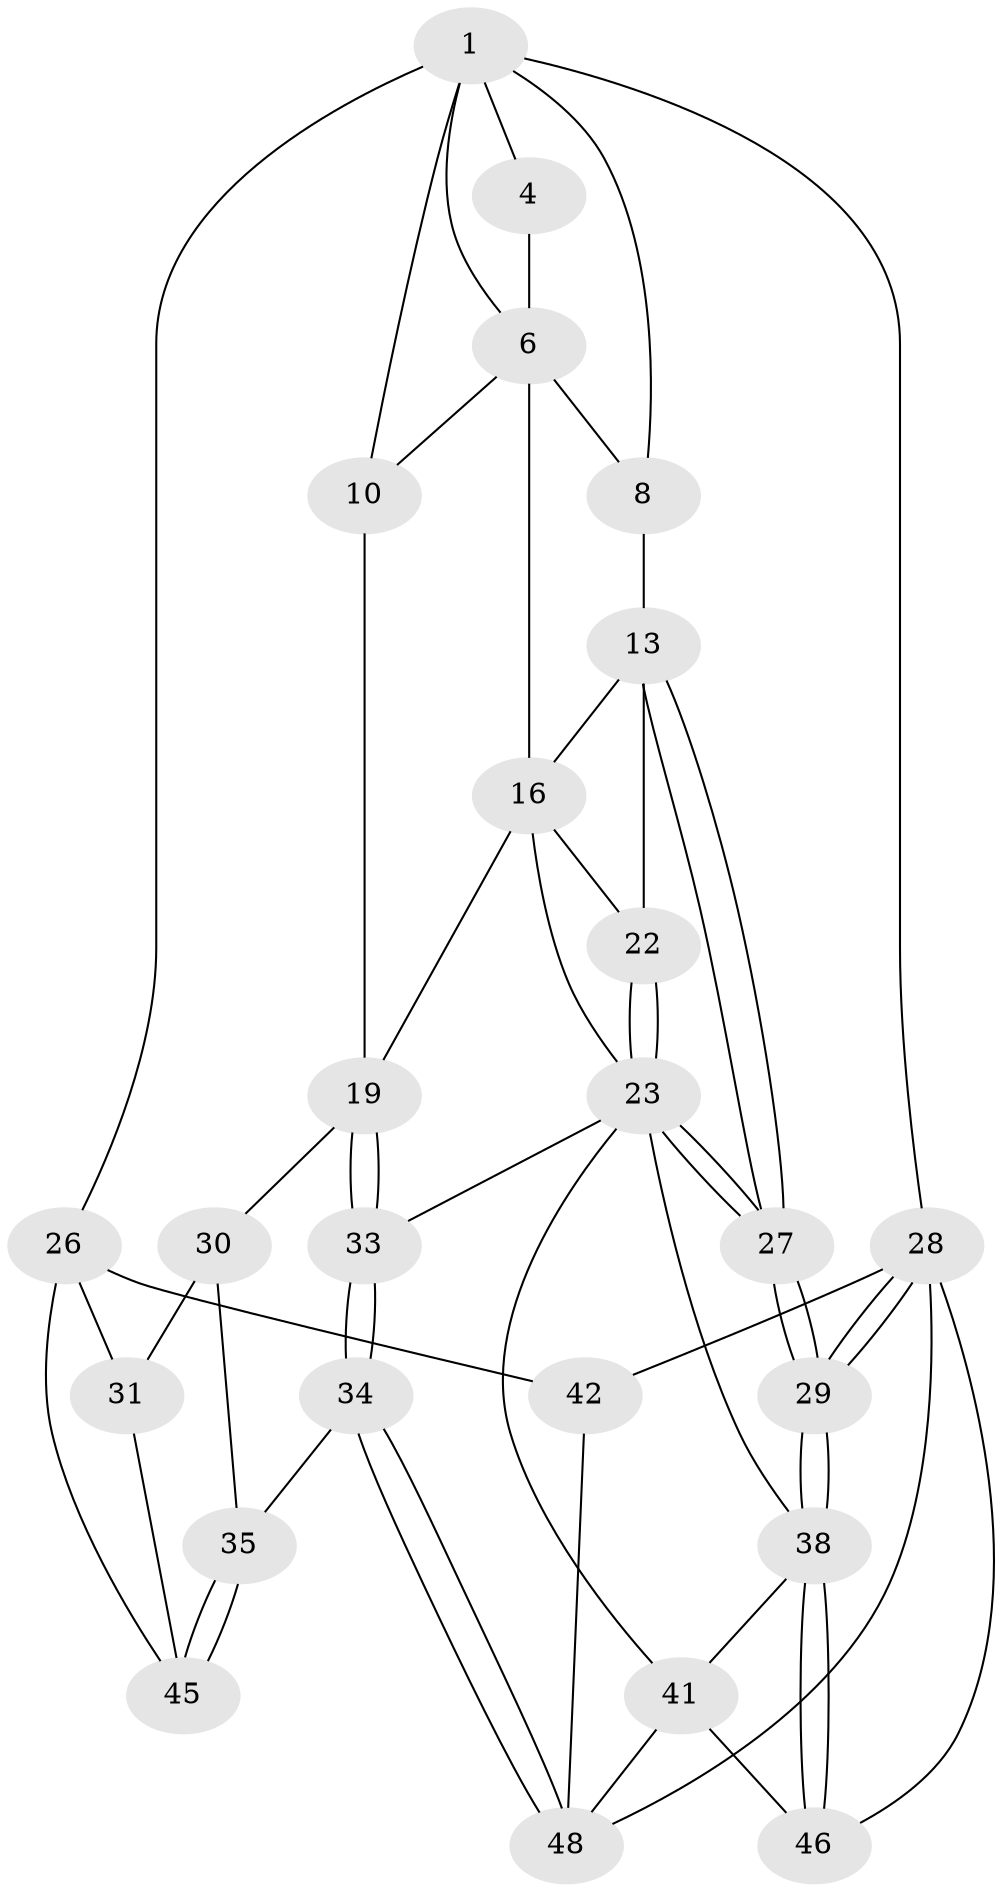 // original degree distribution, {3: 0.0392156862745098, 5: 0.43137254901960786, 4: 0.29411764705882354, 6: 0.23529411764705882}
// Generated by graph-tools (version 1.1) at 2025/21/03/04/25 18:21:36]
// undirected, 25 vertices, 57 edges
graph export_dot {
graph [start="1"]
  node [color=gray90,style=filled];
  1 [pos="+0.6933346048834123+0",super="+2+5"];
  4 [pos="+0.49112714081051634+0"];
  6 [pos="+0.5106962265792703+0.24958396921916917",super="+7+12"];
  8 [pos="+0.7830331783680613+0.19243270983545588",super="+9"];
  10 [pos="+0.37942568937883026+0.3106793799708481"];
  13 [pos="+1+0.33731018226166914",super="+14"];
  16 [pos="+0.797760686876033+0.28521868158275654",super="+17"];
  19 [pos="+0.42735852368266847+0.40733404386899114",super="+20"];
  22 [pos="+0.8215674236327478+0.4826760683124995"];
  23 [pos="+0.8529473220392764+0.5850363787670576",super="+24"];
  26 [pos="+0+0.42624287533603017",super="+32"];
  27 [pos="+1+0.6108726920696205"];
  28 [pos="+1+1",super="+50"];
  29 [pos="+1+0.9273686947197906"];
  30 [pos="+0.23049104235237314+0.666299920934951",super="+36"];
  31 [pos="+0+0.5270881325080848",super="+44"];
  33 [pos="+0.4535829940407546+0.7617855723791708"];
  34 [pos="+0.4063952737246688+0.8936080094974369"];
  35 [pos="+0.33178163338280203+0.8570511851159245"];
  38 [pos="+1+0.8926294344397512",super="+39"];
  41 [pos="+0.6900293320128666+0.7691787542742592",super="+47"];
  42 [pos="+0+1"];
  45 [pos="+0+0.9704352816586672"];
  46 [pos="+0.8386063657934015+0.8952310049283169",super="+49"];
  48 [pos="+0.42734805396981884+0.9306196601472901",super="+51"];
  1 -- 26 [weight=2];
  1 -- 4;
  1 -- 8 [weight=2];
  1 -- 10;
  1 -- 28;
  1 -- 6;
  4 -- 6;
  6 -- 10;
  6 -- 8;
  6 -- 16;
  8 -- 13;
  10 -- 19;
  13 -- 27;
  13 -- 27;
  13 -- 16 [weight=2];
  13 -- 22;
  16 -- 19;
  16 -- 22;
  16 -- 23;
  19 -- 33;
  19 -- 33;
  19 -- 30;
  22 -- 23;
  22 -- 23;
  23 -- 27;
  23 -- 27;
  23 -- 33;
  23 -- 38;
  23 -- 41;
  26 -- 42 [weight=2];
  26 -- 45;
  26 -- 31;
  27 -- 29;
  27 -- 29;
  28 -- 29;
  28 -- 29;
  28 -- 42;
  28 -- 48;
  28 -- 46;
  29 -- 38;
  29 -- 38;
  30 -- 31 [weight=2];
  30 -- 35;
  31 -- 45;
  33 -- 34;
  33 -- 34;
  34 -- 35;
  34 -- 48;
  34 -- 48;
  35 -- 45;
  35 -- 45;
  38 -- 46 [weight=2];
  38 -- 46;
  38 -- 41;
  41 -- 48;
  41 -- 46;
  42 -- 48;
}
